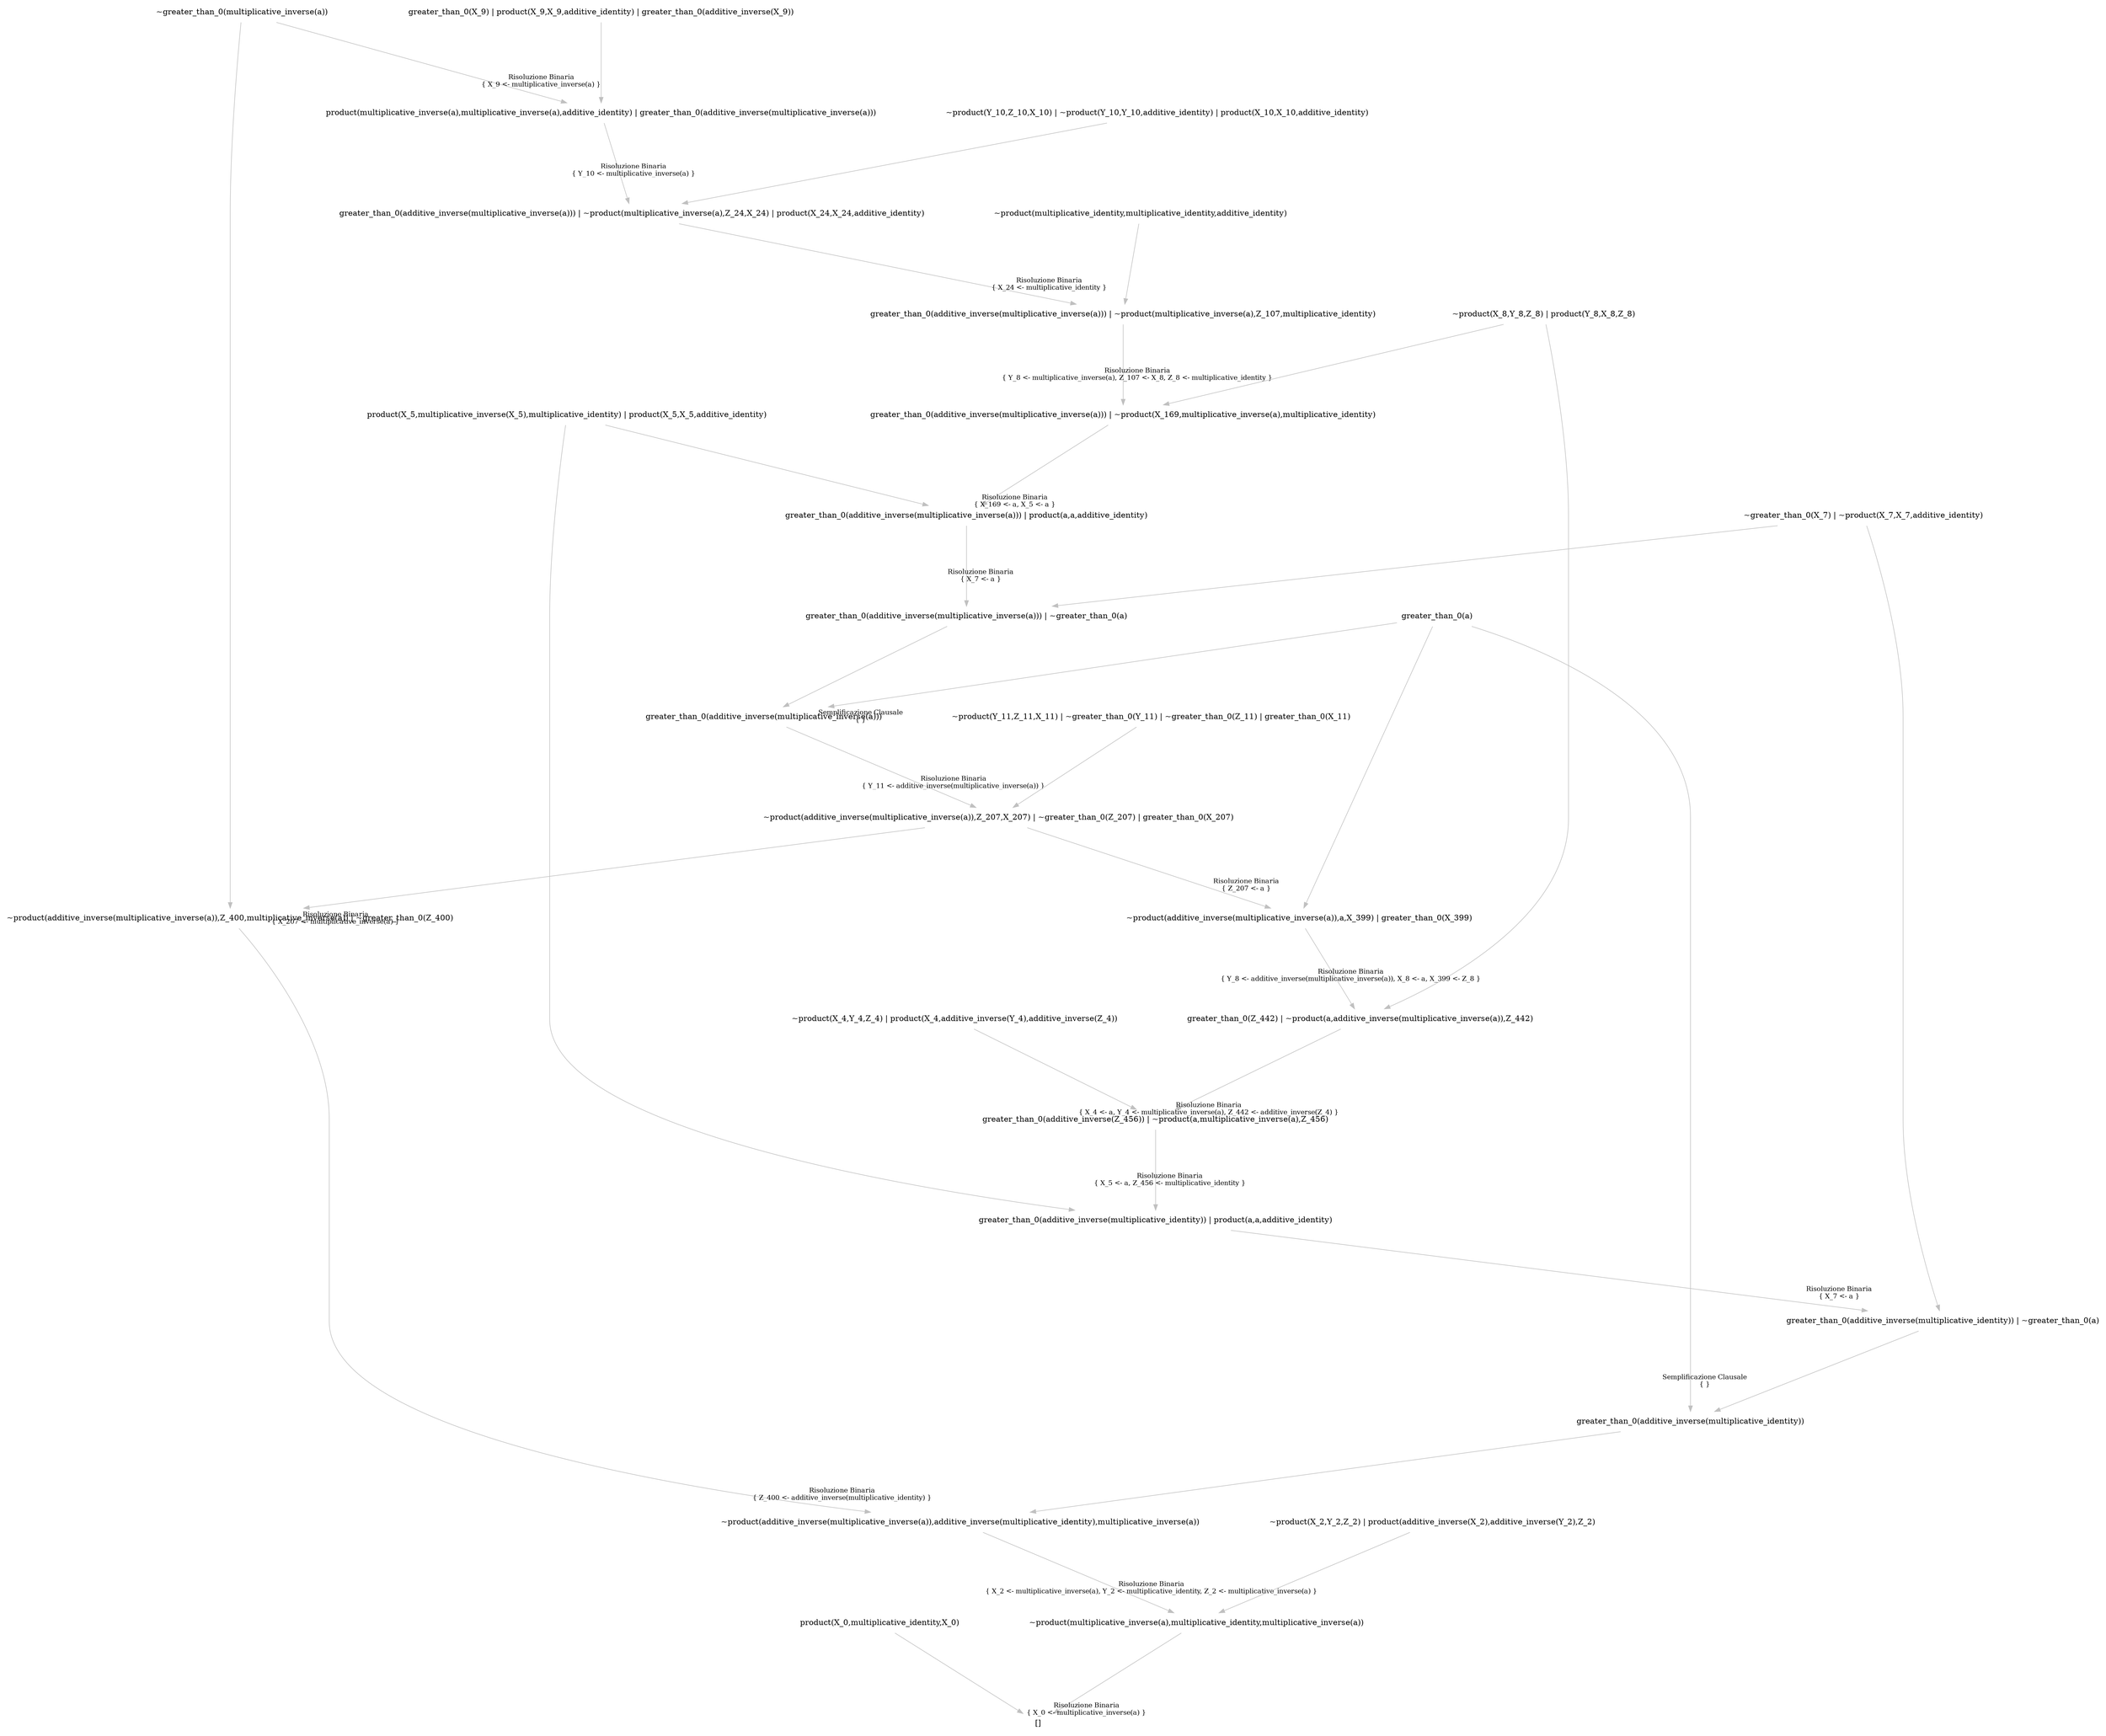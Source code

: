 digraph {
	nodesep="1.5"; ranksep=2;
	node [shape=plaintext];
	edge [color=gray];
	"~product(multiplicative_inverse(a),multiplicative_identity,multiplicative_inverse(a))" -> "[]" [labelfontcolor=black,labelfontsize="12",headlabel="Risoluzione Binaria\n{ X_0 <- multiplicative_inverse(a) }",labeldistance="6"];
	"~product(additive_inverse(multiplicative_inverse(a)),additive_inverse(multiplicative_identity),multiplicative_inverse(a))" -> "~product(multiplicative_inverse(a),multiplicative_identity,multiplicative_inverse(a))" [labelfontcolor=black,labelfontsize="12",headlabel="Risoluzione Binaria\n{ X_2 <- multiplicative_inverse(a), Y_2 <- multiplicative_identity, Z_2 <- multiplicative_inverse(a) }",labeldistance="6"];
	"~product(additive_inverse(multiplicative_inverse(a)),Z_400,multiplicative_inverse(a)) | ~greater_than_0(Z_400)" -> "~product(additive_inverse(multiplicative_inverse(a)),additive_inverse(multiplicative_identity),multiplicative_inverse(a))" [labelfontcolor=black,labelfontsize="12",headlabel="Risoluzione Binaria\n{ Z_400 <- additive_inverse(multiplicative_identity) }",labeldistance="6"];
	"~product(additive_inverse(multiplicative_inverse(a)),Z_207,X_207) | ~greater_than_0(Z_207) | greater_than_0(X_207)" -> "~product(additive_inverse(multiplicative_inverse(a)),Z_400,multiplicative_inverse(a)) | ~greater_than_0(Z_400)" [labelfontcolor=black,labelfontsize="12",headlabel="Risoluzione Binaria\n{ X_207 <- multiplicative_inverse(a) }",labeldistance="6"];
	"greater_than_0(additive_inverse(multiplicative_inverse(a)))" -> "~product(additive_inverse(multiplicative_inverse(a)),Z_207,X_207) | ~greater_than_0(Z_207) | greater_than_0(X_207)" [labelfontcolor=black,labelfontsize="12",headlabel="Risoluzione Binaria\n{ Y_11 <- additive_inverse(multiplicative_inverse(a)) }",labeldistance="6"];
	"greater_than_0(a)" -> "greater_than_0(additive_inverse(multiplicative_inverse(a)))" [labelfontcolor=black,labelfontsize="12",headlabel="Semplificazione Clausale\n{ }",labeldistance="6"];
	"greater_than_0(additive_inverse(multiplicative_inverse(a))) | ~greater_than_0(a)" -> "greater_than_0(additive_inverse(multiplicative_inverse(a)))" ;
	"greater_than_0(additive_inverse(multiplicative_inverse(a))) | product(a,a,additive_identity)" -> "greater_than_0(additive_inverse(multiplicative_inverse(a))) | ~greater_than_0(a)" [labelfontcolor=black,labelfontsize="12",headlabel="Risoluzione Binaria\n{ X_7 <- a }",labeldistance="6"];
	"greater_than_0(additive_inverse(multiplicative_inverse(a))) | ~product(X_169,multiplicative_inverse(a),multiplicative_identity)" -> "greater_than_0(additive_inverse(multiplicative_inverse(a))) | product(a,a,additive_identity)" [labelfontcolor=black,labelfontsize="12",headlabel="Risoluzione Binaria\n{ X_169 <- a, X_5 <- a }",labeldistance="6"];
	"greater_than_0(additive_inverse(multiplicative_inverse(a))) | ~product(multiplicative_inverse(a),Z_107,multiplicative_identity)" -> "greater_than_0(additive_inverse(multiplicative_inverse(a))) | ~product(X_169,multiplicative_inverse(a),multiplicative_identity)" [labelfontcolor=black,labelfontsize="12",headlabel="Risoluzione Binaria\n{ Y_8 <- multiplicative_inverse(a), Z_107 <- X_8, Z_8 <- multiplicative_identity }",labeldistance="6"];
	"greater_than_0(additive_inverse(multiplicative_inverse(a))) | ~product(multiplicative_inverse(a),Z_24,X_24) | product(X_24,X_24,additive_identity)" -> "greater_than_0(additive_inverse(multiplicative_inverse(a))) | ~product(multiplicative_inverse(a),Z_107,multiplicative_identity)" [labelfontcolor=black,labelfontsize="12",headlabel="Risoluzione Binaria\n{ X_24 <- multiplicative_identity }",labeldistance="6"];
	"product(multiplicative_inverse(a),multiplicative_inverse(a),additive_identity) | greater_than_0(additive_inverse(multiplicative_inverse(a)))" -> "greater_than_0(additive_inverse(multiplicative_inverse(a))) | ~product(multiplicative_inverse(a),Z_24,X_24) | product(X_24,X_24,additive_identity)" [labelfontcolor=black,labelfontsize="12",headlabel="Risoluzione Binaria\n{ Y_10 <- multiplicative_inverse(a) }",labeldistance="6"];
	"~greater_than_0(multiplicative_inverse(a))" -> "product(multiplicative_inverse(a),multiplicative_inverse(a),additive_identity) | greater_than_0(additive_inverse(multiplicative_inverse(a)))" [labelfontcolor=black,labelfontsize="12",headlabel="Risoluzione Binaria\n{ X_9 <- multiplicative_inverse(a) }",labeldistance="6"];
	"greater_than_0(X_9) | product(X_9,X_9,additive_identity) | greater_than_0(additive_inverse(X_9))" -> "product(multiplicative_inverse(a),multiplicative_inverse(a),additive_identity) | greater_than_0(additive_inverse(multiplicative_inverse(a)))" ;
	"~product(Y_10,Z_10,X_10) | ~product(Y_10,Y_10,additive_identity) | product(X_10,X_10,additive_identity)" -> "greater_than_0(additive_inverse(multiplicative_inverse(a))) | ~product(multiplicative_inverse(a),Z_24,X_24) | product(X_24,X_24,additive_identity)" ;
	"~product(multiplicative_identity,multiplicative_identity,additive_identity)" -> "greater_than_0(additive_inverse(multiplicative_inverse(a))) | ~product(multiplicative_inverse(a),Z_107,multiplicative_identity)" ;
	"~product(X_8,Y_8,Z_8) | product(Y_8,X_8,Z_8)" -> "greater_than_0(additive_inverse(multiplicative_inverse(a))) | ~product(X_169,multiplicative_inverse(a),multiplicative_identity)" ;
	"product(X_5,multiplicative_inverse(X_5),multiplicative_identity) | product(X_5,X_5,additive_identity)" -> "greater_than_0(additive_inverse(multiplicative_inverse(a))) | product(a,a,additive_identity)" ;
	"~greater_than_0(X_7) | ~product(X_7,X_7,additive_identity)" -> "greater_than_0(additive_inverse(multiplicative_inverse(a))) | ~greater_than_0(a)" ;
	"~product(Y_11,Z_11,X_11) | ~greater_than_0(Y_11) | ~greater_than_0(Z_11) | greater_than_0(X_11)" -> "~product(additive_inverse(multiplicative_inverse(a)),Z_207,X_207) | ~greater_than_0(Z_207) | greater_than_0(X_207)" ;
	"~greater_than_0(multiplicative_inverse(a))" -> "~product(additive_inverse(multiplicative_inverse(a)),Z_400,multiplicative_inverse(a)) | ~greater_than_0(Z_400)" ;
	"greater_than_0(additive_inverse(multiplicative_identity))" -> "~product(additive_inverse(multiplicative_inverse(a)),additive_inverse(multiplicative_identity),multiplicative_inverse(a))" ;
	"greater_than_0(a)" -> "greater_than_0(additive_inverse(multiplicative_identity))" [labelfontcolor=black,labelfontsize="12",headlabel="Semplificazione Clausale\n{ }",labeldistance="6"];
	"greater_than_0(additive_inverse(multiplicative_identity)) | ~greater_than_0(a)" -> "greater_than_0(additive_inverse(multiplicative_identity))" ;
	"greater_than_0(additive_inverse(multiplicative_identity)) | product(a,a,additive_identity)" -> "greater_than_0(additive_inverse(multiplicative_identity)) | ~greater_than_0(a)" [labelfontcolor=black,labelfontsize="12",headlabel="Risoluzione Binaria\n{ X_7 <- a }",labeldistance="6"];
	"greater_than_0(additive_inverse(Z_456)) | ~product(a,multiplicative_inverse(a),Z_456)" -> "greater_than_0(additive_inverse(multiplicative_identity)) | product(a,a,additive_identity)" [labelfontcolor=black,labelfontsize="12",headlabel="Risoluzione Binaria\n{ X_5 <- a, Z_456 <- multiplicative_identity }",labeldistance="6"];
	"greater_than_0(Z_442) | ~product(a,additive_inverse(multiplicative_inverse(a)),Z_442)" -> "greater_than_0(additive_inverse(Z_456)) | ~product(a,multiplicative_inverse(a),Z_456)" [labelfontcolor=black,labelfontsize="12",headlabel="Risoluzione Binaria\n{ X_4 <- a, Y_4 <- multiplicative_inverse(a), Z_442 <- additive_inverse(Z_4) }",labeldistance="6"];
	"~product(additive_inverse(multiplicative_inverse(a)),a,X_399) | greater_than_0(X_399)" -> "greater_than_0(Z_442) | ~product(a,additive_inverse(multiplicative_inverse(a)),Z_442)" [labelfontcolor=black,labelfontsize="12",headlabel="Risoluzione Binaria\n{ Y_8 <- additive_inverse(multiplicative_inverse(a)), X_8 <- a, X_399 <- Z_8 }",labeldistance="6"];
	"~product(additive_inverse(multiplicative_inverse(a)),Z_207,X_207) | ~greater_than_0(Z_207) | greater_than_0(X_207)" -> "~product(additive_inverse(multiplicative_inverse(a)),a,X_399) | greater_than_0(X_399)" [labelfontcolor=black,labelfontsize="12",headlabel="Risoluzione Binaria\n{ Z_207 <- a }",labeldistance="6"];
	"greater_than_0(a)" -> "~product(additive_inverse(multiplicative_inverse(a)),a,X_399) | greater_than_0(X_399)" ;
	"~product(X_8,Y_8,Z_8) | product(Y_8,X_8,Z_8)" -> "greater_than_0(Z_442) | ~product(a,additive_inverse(multiplicative_inverse(a)),Z_442)" ;
	"~product(X_4,Y_4,Z_4) | product(X_4,additive_inverse(Y_4),additive_inverse(Z_4))" -> "greater_than_0(additive_inverse(Z_456)) | ~product(a,multiplicative_inverse(a),Z_456)" ;
	"product(X_5,multiplicative_inverse(X_5),multiplicative_identity) | product(X_5,X_5,additive_identity)" -> "greater_than_0(additive_inverse(multiplicative_identity)) | product(a,a,additive_identity)" ;
	"~greater_than_0(X_7) | ~product(X_7,X_7,additive_identity)" -> "greater_than_0(additive_inverse(multiplicative_identity)) | ~greater_than_0(a)" ;
	"~product(X_2,Y_2,Z_2) | product(additive_inverse(X_2),additive_inverse(Y_2),Z_2)" -> "~product(multiplicative_inverse(a),multiplicative_identity,multiplicative_inverse(a))" ;
	"product(X_0,multiplicative_identity,X_0)" -> "[]" ;
}

